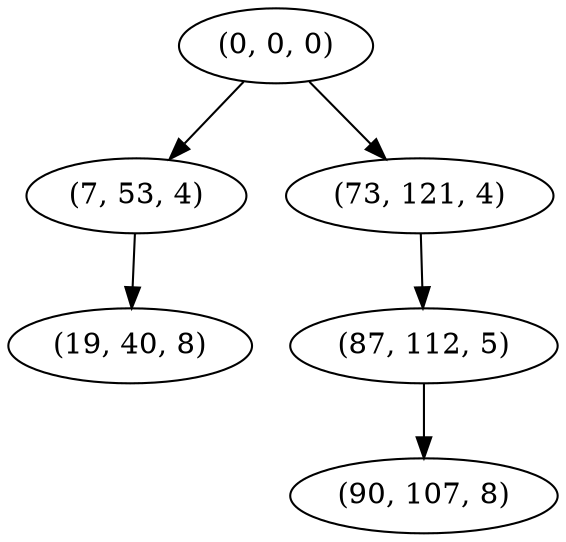 digraph tree {
    "(0, 0, 0)";
    "(7, 53, 4)";
    "(19, 40, 8)";
    "(73, 121, 4)";
    "(87, 112, 5)";
    "(90, 107, 8)";
    "(0, 0, 0)" -> "(7, 53, 4)";
    "(0, 0, 0)" -> "(73, 121, 4)";
    "(7, 53, 4)" -> "(19, 40, 8)";
    "(73, 121, 4)" -> "(87, 112, 5)";
    "(87, 112, 5)" -> "(90, 107, 8)";
}

